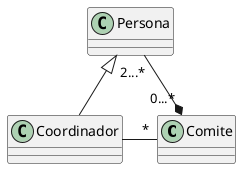 @startuml

class Comite
class Persona
class Coordinador

Persona <|-down- Coordinador
Coordinador -right- "*" Comite
Persona "2...*" -right-* "0...*" Comite